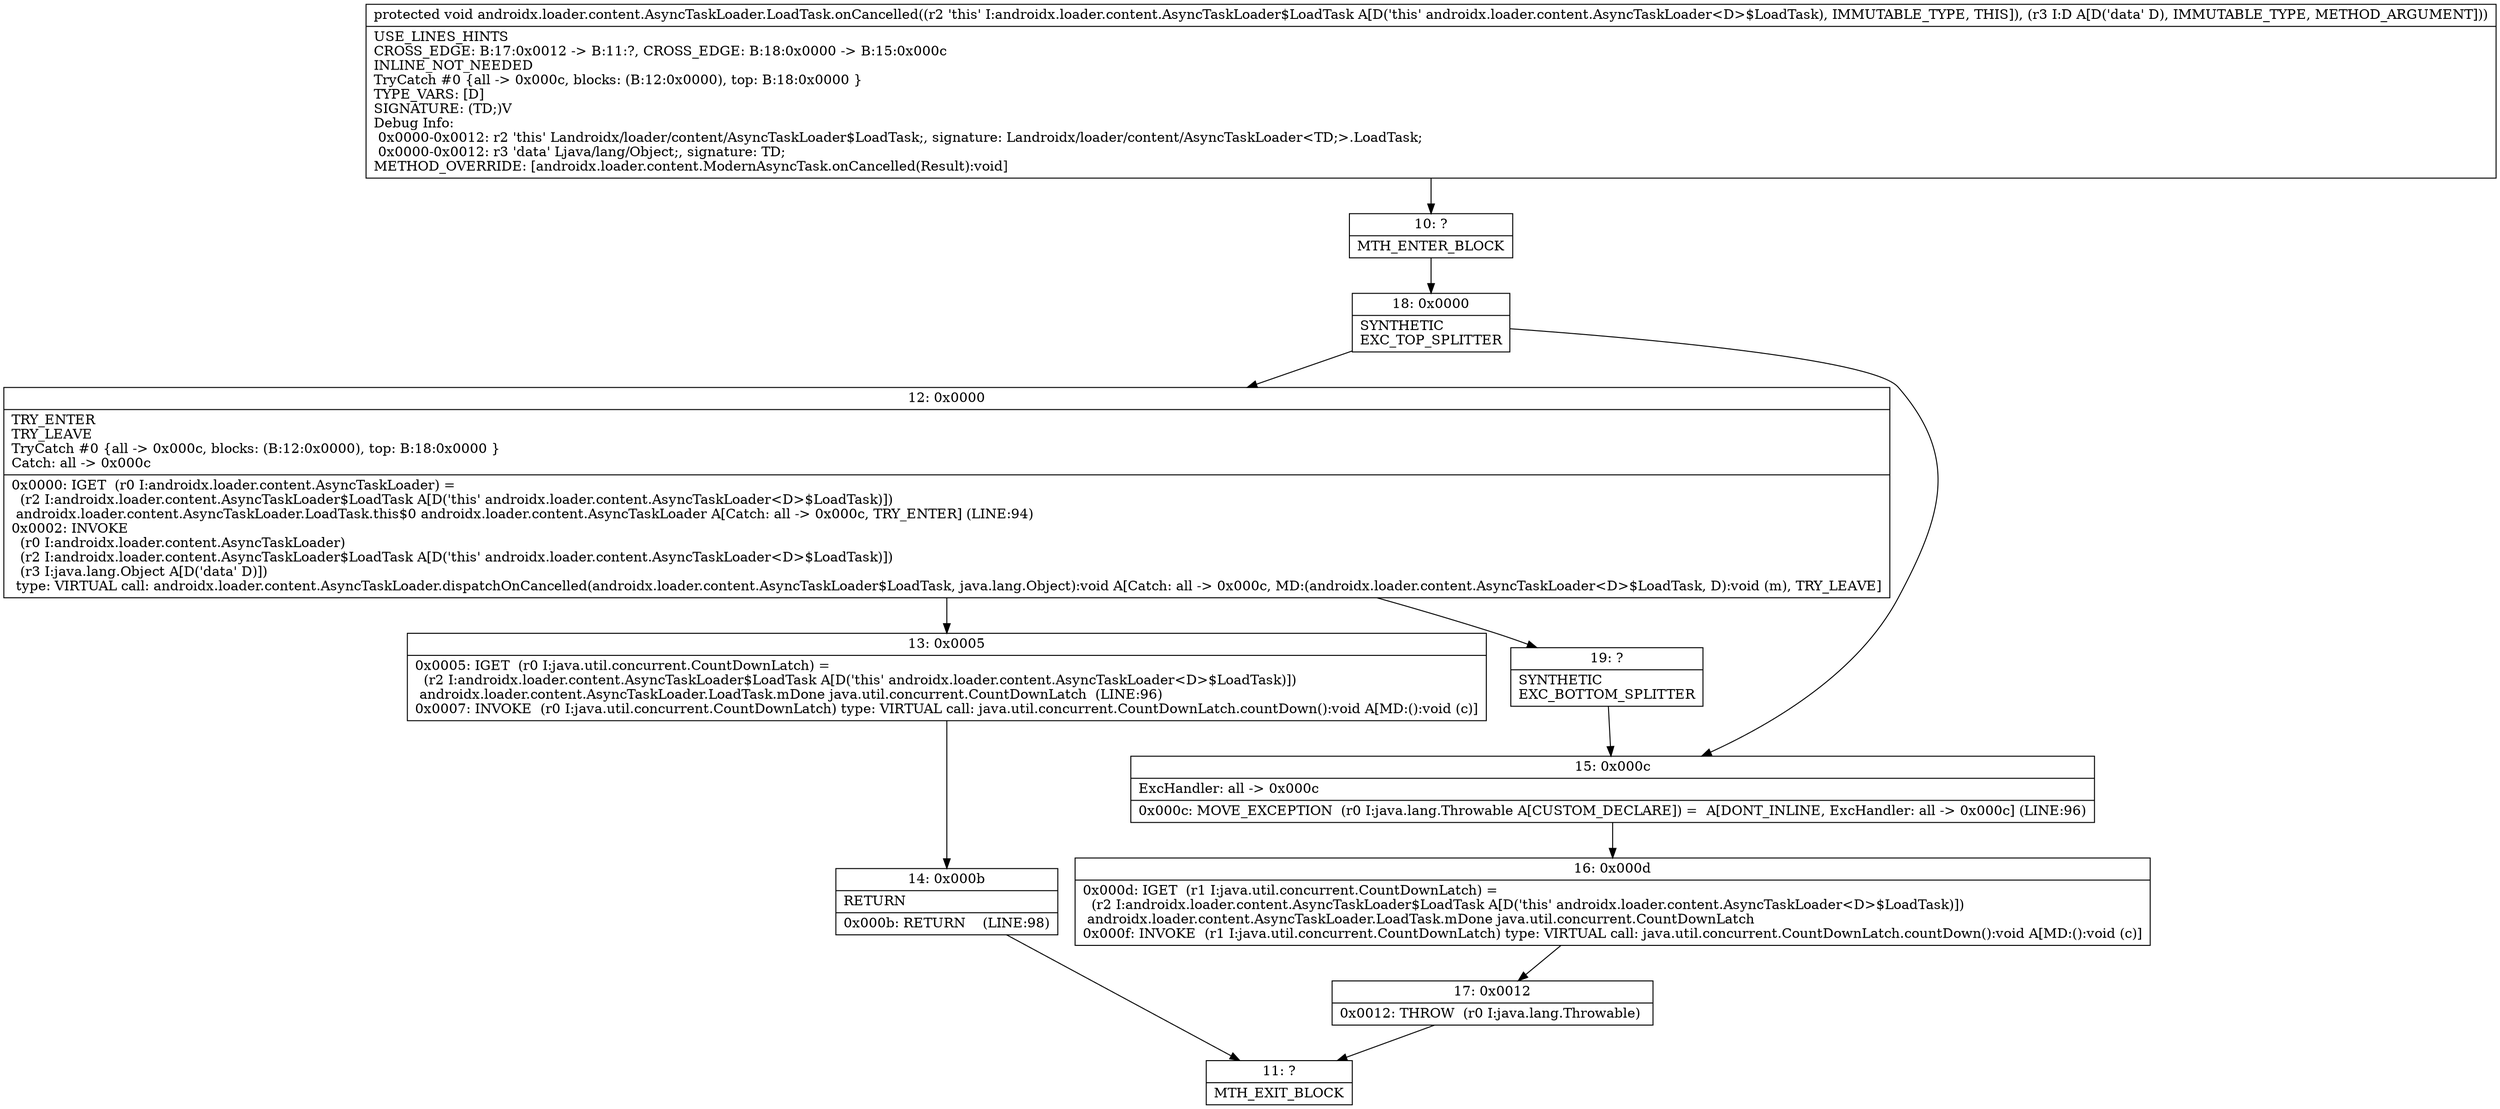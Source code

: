 digraph "CFG forandroidx.loader.content.AsyncTaskLoader.LoadTask.onCancelled(Ljava\/lang\/Object;)V" {
Node_10 [shape=record,label="{10\:\ ?|MTH_ENTER_BLOCK\l}"];
Node_18 [shape=record,label="{18\:\ 0x0000|SYNTHETIC\lEXC_TOP_SPLITTER\l}"];
Node_12 [shape=record,label="{12\:\ 0x0000|TRY_ENTER\lTRY_LEAVE\lTryCatch #0 \{all \-\> 0x000c, blocks: (B:12:0x0000), top: B:18:0x0000 \}\lCatch: all \-\> 0x000c\l|0x0000: IGET  (r0 I:androidx.loader.content.AsyncTaskLoader) = \l  (r2 I:androidx.loader.content.AsyncTaskLoader$LoadTask A[D('this' androidx.loader.content.AsyncTaskLoader\<D\>$LoadTask)])\l androidx.loader.content.AsyncTaskLoader.LoadTask.this$0 androidx.loader.content.AsyncTaskLoader A[Catch: all \-\> 0x000c, TRY_ENTER] (LINE:94)\l0x0002: INVOKE  \l  (r0 I:androidx.loader.content.AsyncTaskLoader)\l  (r2 I:androidx.loader.content.AsyncTaskLoader$LoadTask A[D('this' androidx.loader.content.AsyncTaskLoader\<D\>$LoadTask)])\l  (r3 I:java.lang.Object A[D('data' D)])\l type: VIRTUAL call: androidx.loader.content.AsyncTaskLoader.dispatchOnCancelled(androidx.loader.content.AsyncTaskLoader$LoadTask, java.lang.Object):void A[Catch: all \-\> 0x000c, MD:(androidx.loader.content.AsyncTaskLoader\<D\>$LoadTask, D):void (m), TRY_LEAVE]\l}"];
Node_13 [shape=record,label="{13\:\ 0x0005|0x0005: IGET  (r0 I:java.util.concurrent.CountDownLatch) = \l  (r2 I:androidx.loader.content.AsyncTaskLoader$LoadTask A[D('this' androidx.loader.content.AsyncTaskLoader\<D\>$LoadTask)])\l androidx.loader.content.AsyncTaskLoader.LoadTask.mDone java.util.concurrent.CountDownLatch  (LINE:96)\l0x0007: INVOKE  (r0 I:java.util.concurrent.CountDownLatch) type: VIRTUAL call: java.util.concurrent.CountDownLatch.countDown():void A[MD:():void (c)]\l}"];
Node_14 [shape=record,label="{14\:\ 0x000b|RETURN\l|0x000b: RETURN    (LINE:98)\l}"];
Node_11 [shape=record,label="{11\:\ ?|MTH_EXIT_BLOCK\l}"];
Node_19 [shape=record,label="{19\:\ ?|SYNTHETIC\lEXC_BOTTOM_SPLITTER\l}"];
Node_15 [shape=record,label="{15\:\ 0x000c|ExcHandler: all \-\> 0x000c\l|0x000c: MOVE_EXCEPTION  (r0 I:java.lang.Throwable A[CUSTOM_DECLARE]) =  A[DONT_INLINE, ExcHandler: all \-\> 0x000c] (LINE:96)\l}"];
Node_16 [shape=record,label="{16\:\ 0x000d|0x000d: IGET  (r1 I:java.util.concurrent.CountDownLatch) = \l  (r2 I:androidx.loader.content.AsyncTaskLoader$LoadTask A[D('this' androidx.loader.content.AsyncTaskLoader\<D\>$LoadTask)])\l androidx.loader.content.AsyncTaskLoader.LoadTask.mDone java.util.concurrent.CountDownLatch \l0x000f: INVOKE  (r1 I:java.util.concurrent.CountDownLatch) type: VIRTUAL call: java.util.concurrent.CountDownLatch.countDown():void A[MD:():void (c)]\l}"];
Node_17 [shape=record,label="{17\:\ 0x0012|0x0012: THROW  (r0 I:java.lang.Throwable) \l}"];
MethodNode[shape=record,label="{protected void androidx.loader.content.AsyncTaskLoader.LoadTask.onCancelled((r2 'this' I:androidx.loader.content.AsyncTaskLoader$LoadTask A[D('this' androidx.loader.content.AsyncTaskLoader\<D\>$LoadTask), IMMUTABLE_TYPE, THIS]), (r3 I:D A[D('data' D), IMMUTABLE_TYPE, METHOD_ARGUMENT]))  | USE_LINES_HINTS\lCROSS_EDGE: B:17:0x0012 \-\> B:11:?, CROSS_EDGE: B:18:0x0000 \-\> B:15:0x000c\lINLINE_NOT_NEEDED\lTryCatch #0 \{all \-\> 0x000c, blocks: (B:12:0x0000), top: B:18:0x0000 \}\lTYPE_VARS: [D]\lSIGNATURE: (TD;)V\lDebug Info:\l  0x0000\-0x0012: r2 'this' Landroidx\/loader\/content\/AsyncTaskLoader$LoadTask;, signature: Landroidx\/loader\/content\/AsyncTaskLoader\<TD;\>.LoadTask;\l  0x0000\-0x0012: r3 'data' Ljava\/lang\/Object;, signature: TD;\lMETHOD_OVERRIDE: [androidx.loader.content.ModernAsyncTask.onCancelled(Result):void]\l}"];
MethodNode -> Node_10;Node_10 -> Node_18;
Node_18 -> Node_12;
Node_18 -> Node_15;
Node_12 -> Node_13;
Node_12 -> Node_19;
Node_13 -> Node_14;
Node_14 -> Node_11;
Node_19 -> Node_15;
Node_15 -> Node_16;
Node_16 -> Node_17;
Node_17 -> Node_11;
}

